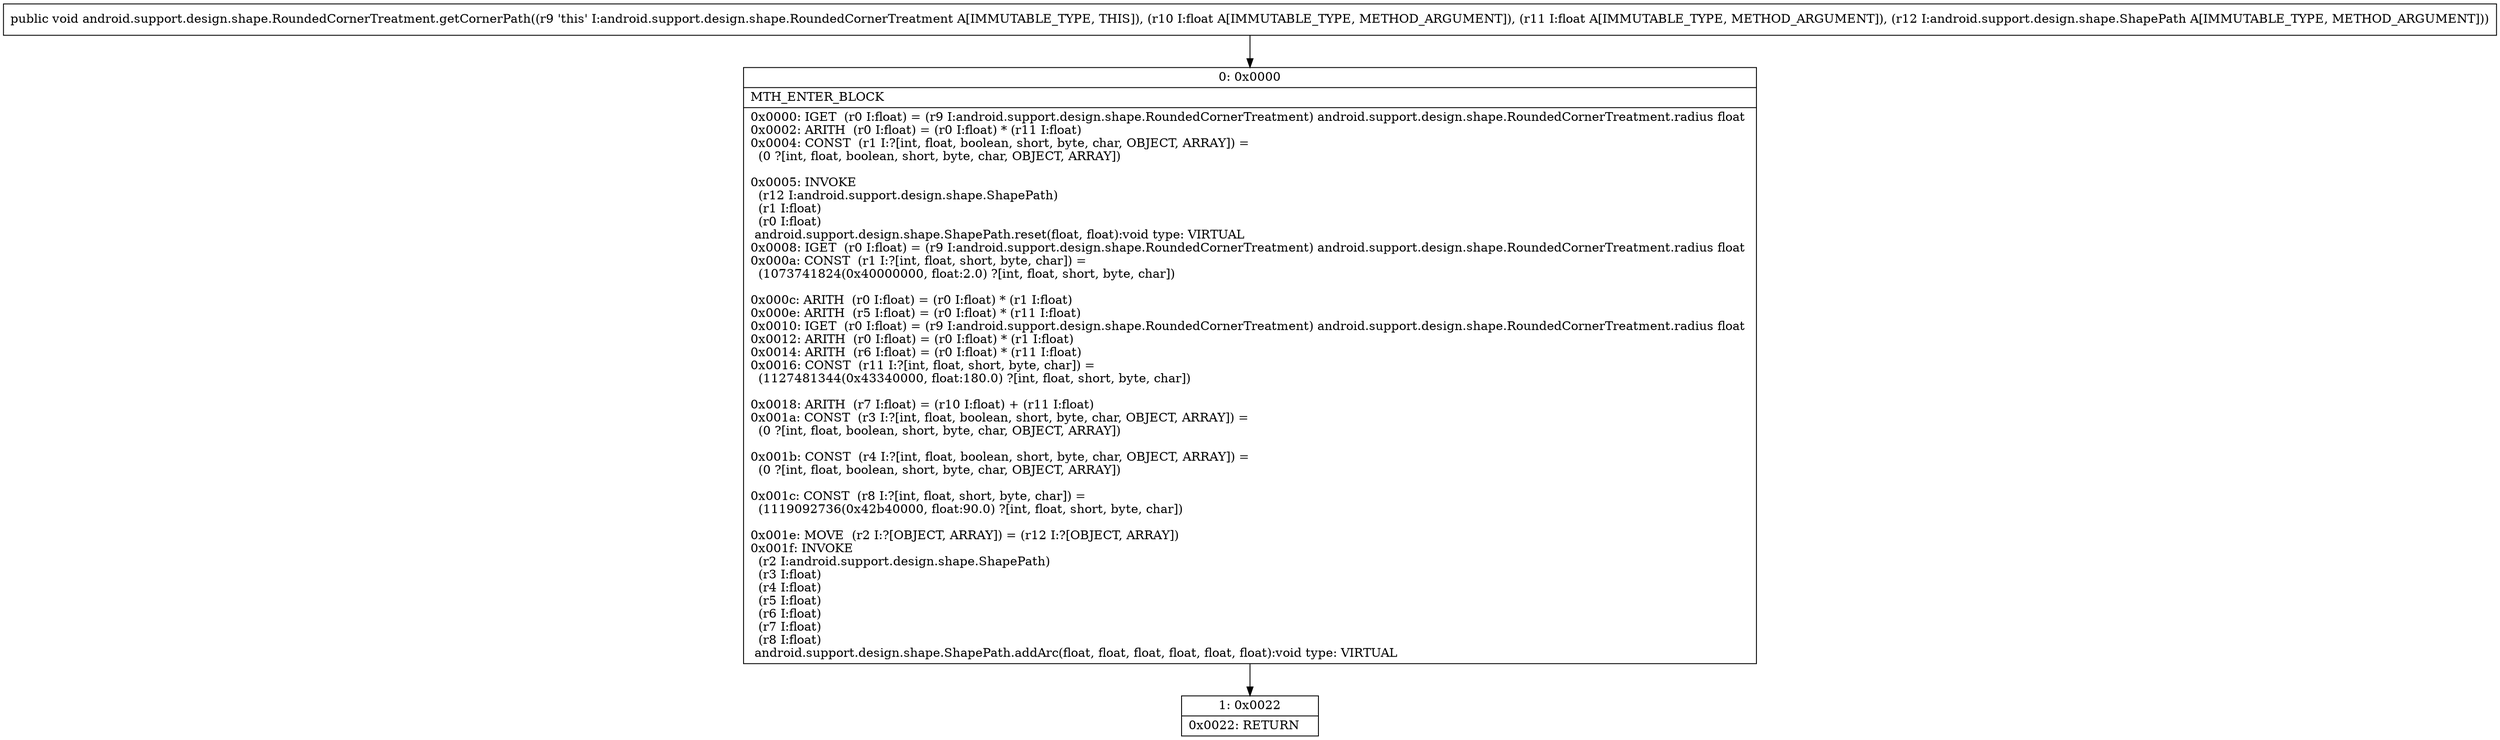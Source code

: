 digraph "CFG forandroid.support.design.shape.RoundedCornerTreatment.getCornerPath(FFLandroid\/support\/design\/shape\/ShapePath;)V" {
Node_0 [shape=record,label="{0\:\ 0x0000|MTH_ENTER_BLOCK\l|0x0000: IGET  (r0 I:float) = (r9 I:android.support.design.shape.RoundedCornerTreatment) android.support.design.shape.RoundedCornerTreatment.radius float \l0x0002: ARITH  (r0 I:float) = (r0 I:float) * (r11 I:float) \l0x0004: CONST  (r1 I:?[int, float, boolean, short, byte, char, OBJECT, ARRAY]) = \l  (0 ?[int, float, boolean, short, byte, char, OBJECT, ARRAY])\l \l0x0005: INVOKE  \l  (r12 I:android.support.design.shape.ShapePath)\l  (r1 I:float)\l  (r0 I:float)\l android.support.design.shape.ShapePath.reset(float, float):void type: VIRTUAL \l0x0008: IGET  (r0 I:float) = (r9 I:android.support.design.shape.RoundedCornerTreatment) android.support.design.shape.RoundedCornerTreatment.radius float \l0x000a: CONST  (r1 I:?[int, float, short, byte, char]) = \l  (1073741824(0x40000000, float:2.0) ?[int, float, short, byte, char])\l \l0x000c: ARITH  (r0 I:float) = (r0 I:float) * (r1 I:float) \l0x000e: ARITH  (r5 I:float) = (r0 I:float) * (r11 I:float) \l0x0010: IGET  (r0 I:float) = (r9 I:android.support.design.shape.RoundedCornerTreatment) android.support.design.shape.RoundedCornerTreatment.radius float \l0x0012: ARITH  (r0 I:float) = (r0 I:float) * (r1 I:float) \l0x0014: ARITH  (r6 I:float) = (r0 I:float) * (r11 I:float) \l0x0016: CONST  (r11 I:?[int, float, short, byte, char]) = \l  (1127481344(0x43340000, float:180.0) ?[int, float, short, byte, char])\l \l0x0018: ARITH  (r7 I:float) = (r10 I:float) + (r11 I:float) \l0x001a: CONST  (r3 I:?[int, float, boolean, short, byte, char, OBJECT, ARRAY]) = \l  (0 ?[int, float, boolean, short, byte, char, OBJECT, ARRAY])\l \l0x001b: CONST  (r4 I:?[int, float, boolean, short, byte, char, OBJECT, ARRAY]) = \l  (0 ?[int, float, boolean, short, byte, char, OBJECT, ARRAY])\l \l0x001c: CONST  (r8 I:?[int, float, short, byte, char]) = \l  (1119092736(0x42b40000, float:90.0) ?[int, float, short, byte, char])\l \l0x001e: MOVE  (r2 I:?[OBJECT, ARRAY]) = (r12 I:?[OBJECT, ARRAY]) \l0x001f: INVOKE  \l  (r2 I:android.support.design.shape.ShapePath)\l  (r3 I:float)\l  (r4 I:float)\l  (r5 I:float)\l  (r6 I:float)\l  (r7 I:float)\l  (r8 I:float)\l android.support.design.shape.ShapePath.addArc(float, float, float, float, float, float):void type: VIRTUAL \l}"];
Node_1 [shape=record,label="{1\:\ 0x0022|0x0022: RETURN   \l}"];
MethodNode[shape=record,label="{public void android.support.design.shape.RoundedCornerTreatment.getCornerPath((r9 'this' I:android.support.design.shape.RoundedCornerTreatment A[IMMUTABLE_TYPE, THIS]), (r10 I:float A[IMMUTABLE_TYPE, METHOD_ARGUMENT]), (r11 I:float A[IMMUTABLE_TYPE, METHOD_ARGUMENT]), (r12 I:android.support.design.shape.ShapePath A[IMMUTABLE_TYPE, METHOD_ARGUMENT])) }"];
MethodNode -> Node_0;
Node_0 -> Node_1;
}


